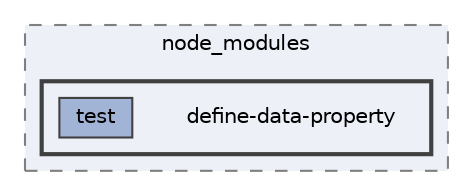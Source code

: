 digraph "define-data-property"
{
 // INTERACTIVE_SVG=YES
 // LATEX_PDF_SIZE
  bgcolor="transparent";
  edge [fontname=Helvetica,fontsize=10,labelfontname=Helvetica,labelfontsize=10];
  node [fontname=Helvetica,fontsize=10,shape=box,height=0.2,width=0.4];
  compound=true
  subgraph clusterdir_a7123d6b295578c61fe01482133a4996 {
    graph [ bgcolor="#edf0f7", pencolor="grey50", label="node_modules", fontname=Helvetica,fontsize=10 style="filled,dashed", URL="dir_a7123d6b295578c61fe01482133a4996.html",tooltip=""]
  subgraph clusterdir_49039495cf6bb8ba44f5c85e3d86893e {
    graph [ bgcolor="#edf0f7", pencolor="grey25", label="", fontname=Helvetica,fontsize=10 style="filled,bold", URL="dir_49039495cf6bb8ba44f5c85e3d86893e.html",tooltip=""]
    dir_49039495cf6bb8ba44f5c85e3d86893e [shape=plaintext, label="define-data-property"];
  dir_414b4a7a9d668189f0834d1ed0dcdcb6 [label="test", fillcolor="#a2b4d6", color="grey25", style="filled", URL="dir_414b4a7a9d668189f0834d1ed0dcdcb6.html",tooltip=""];
  }
  }
}
